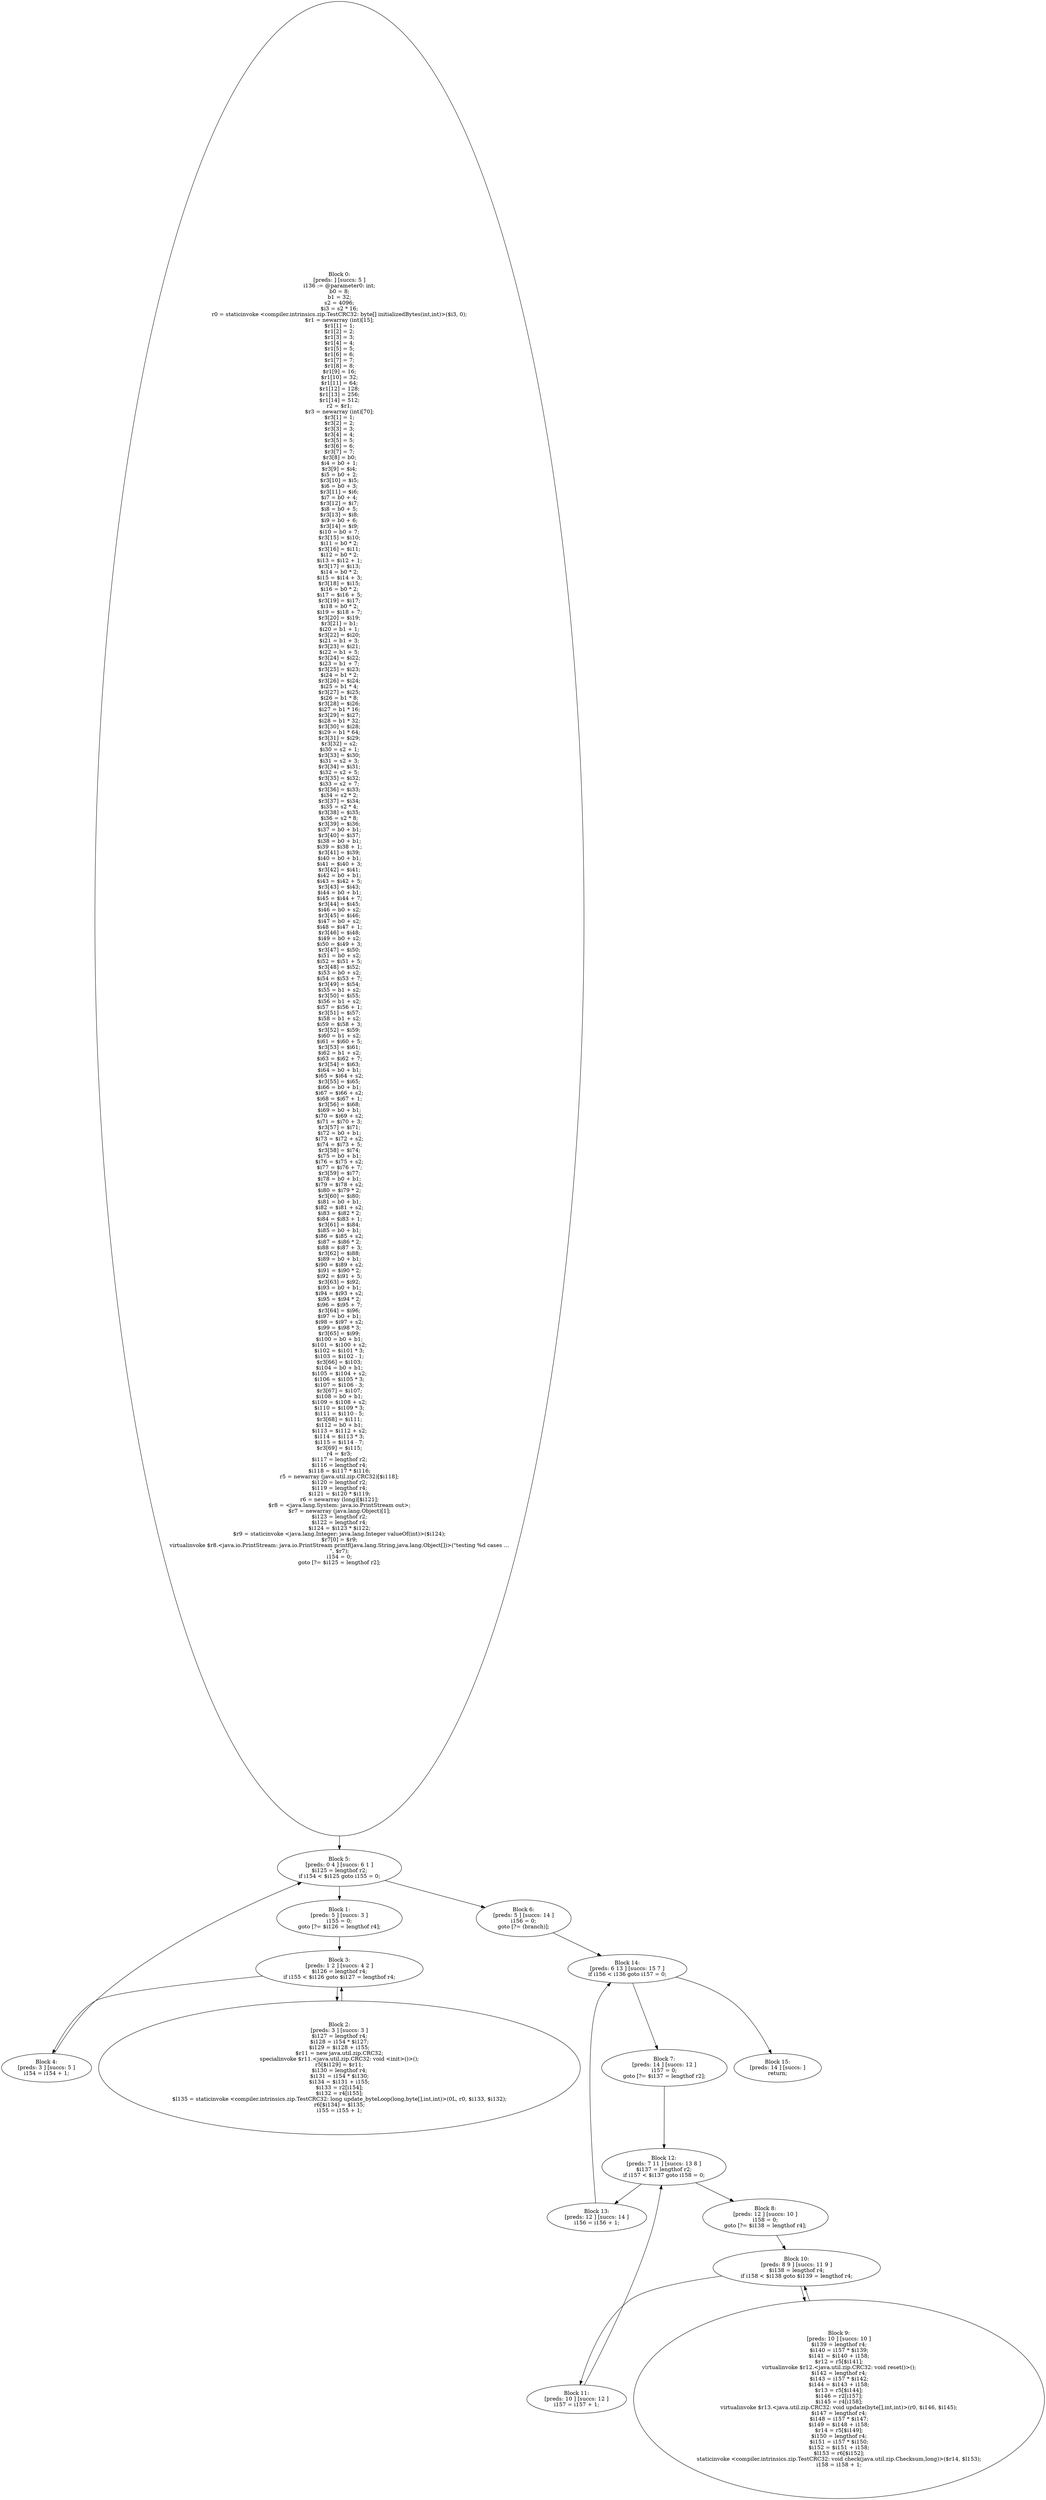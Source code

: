 digraph "unitGraph" {
    "Block 0:
[preds: ] [succs: 5 ]
i136 := @parameter0: int;
b0 = 8;
b1 = 32;
s2 = 4096;
$i3 = s2 * 16;
r0 = staticinvoke <compiler.intrinsics.zip.TestCRC32: byte[] initializedBytes(int,int)>($i3, 0);
$r1 = newarray (int)[15];
$r1[1] = 1;
$r1[2] = 2;
$r1[3] = 3;
$r1[4] = 4;
$r1[5] = 5;
$r1[6] = 6;
$r1[7] = 7;
$r1[8] = 8;
$r1[9] = 16;
$r1[10] = 32;
$r1[11] = 64;
$r1[12] = 128;
$r1[13] = 256;
$r1[14] = 512;
r2 = $r1;
$r3 = newarray (int)[70];
$r3[1] = 1;
$r3[2] = 2;
$r3[3] = 3;
$r3[4] = 4;
$r3[5] = 5;
$r3[6] = 6;
$r3[7] = 7;
$r3[8] = b0;
$i4 = b0 + 1;
$r3[9] = $i4;
$i5 = b0 + 2;
$r3[10] = $i5;
$i6 = b0 + 3;
$r3[11] = $i6;
$i7 = b0 + 4;
$r3[12] = $i7;
$i8 = b0 + 5;
$r3[13] = $i8;
$i9 = b0 + 6;
$r3[14] = $i9;
$i10 = b0 + 7;
$r3[15] = $i10;
$i11 = b0 * 2;
$r3[16] = $i11;
$i12 = b0 * 2;
$i13 = $i12 + 1;
$r3[17] = $i13;
$i14 = b0 * 2;
$i15 = $i14 + 3;
$r3[18] = $i15;
$i16 = b0 * 2;
$i17 = $i16 + 5;
$r3[19] = $i17;
$i18 = b0 * 2;
$i19 = $i18 + 7;
$r3[20] = $i19;
$r3[21] = b1;
$i20 = b1 + 1;
$r3[22] = $i20;
$i21 = b1 + 3;
$r3[23] = $i21;
$i22 = b1 + 5;
$r3[24] = $i22;
$i23 = b1 + 7;
$r3[25] = $i23;
$i24 = b1 * 2;
$r3[26] = $i24;
$i25 = b1 * 4;
$r3[27] = $i25;
$i26 = b1 * 8;
$r3[28] = $i26;
$i27 = b1 * 16;
$r3[29] = $i27;
$i28 = b1 * 32;
$r3[30] = $i28;
$i29 = b1 * 64;
$r3[31] = $i29;
$r3[32] = s2;
$i30 = s2 + 1;
$r3[33] = $i30;
$i31 = s2 + 3;
$r3[34] = $i31;
$i32 = s2 + 5;
$r3[35] = $i32;
$i33 = s2 + 7;
$r3[36] = $i33;
$i34 = s2 * 2;
$r3[37] = $i34;
$i35 = s2 * 4;
$r3[38] = $i35;
$i36 = s2 * 8;
$r3[39] = $i36;
$i37 = b0 + b1;
$r3[40] = $i37;
$i38 = b0 + b1;
$i39 = $i38 + 1;
$r3[41] = $i39;
$i40 = b0 + b1;
$i41 = $i40 + 3;
$r3[42] = $i41;
$i42 = b0 + b1;
$i43 = $i42 + 5;
$r3[43] = $i43;
$i44 = b0 + b1;
$i45 = $i44 + 7;
$r3[44] = $i45;
$i46 = b0 + s2;
$r3[45] = $i46;
$i47 = b0 + s2;
$i48 = $i47 + 1;
$r3[46] = $i48;
$i49 = b0 + s2;
$i50 = $i49 + 3;
$r3[47] = $i50;
$i51 = b0 + s2;
$i52 = $i51 + 5;
$r3[48] = $i52;
$i53 = b0 + s2;
$i54 = $i53 + 7;
$r3[49] = $i54;
$i55 = b1 + s2;
$r3[50] = $i55;
$i56 = b1 + s2;
$i57 = $i56 + 1;
$r3[51] = $i57;
$i58 = b1 + s2;
$i59 = $i58 + 3;
$r3[52] = $i59;
$i60 = b1 + s2;
$i61 = $i60 + 5;
$r3[53] = $i61;
$i62 = b1 + s2;
$i63 = $i62 + 7;
$r3[54] = $i63;
$i64 = b0 + b1;
$i65 = $i64 + s2;
$r3[55] = $i65;
$i66 = b0 + b1;
$i67 = $i66 + s2;
$i68 = $i67 + 1;
$r3[56] = $i68;
$i69 = b0 + b1;
$i70 = $i69 + s2;
$i71 = $i70 + 3;
$r3[57] = $i71;
$i72 = b0 + b1;
$i73 = $i72 + s2;
$i74 = $i73 + 5;
$r3[58] = $i74;
$i75 = b0 + b1;
$i76 = $i75 + s2;
$i77 = $i76 + 7;
$r3[59] = $i77;
$i78 = b0 + b1;
$i79 = $i78 + s2;
$i80 = $i79 * 2;
$r3[60] = $i80;
$i81 = b0 + b1;
$i82 = $i81 + s2;
$i83 = $i82 * 2;
$i84 = $i83 + 1;
$r3[61] = $i84;
$i85 = b0 + b1;
$i86 = $i85 + s2;
$i87 = $i86 * 2;
$i88 = $i87 + 3;
$r3[62] = $i88;
$i89 = b0 + b1;
$i90 = $i89 + s2;
$i91 = $i90 * 2;
$i92 = $i91 + 5;
$r3[63] = $i92;
$i93 = b0 + b1;
$i94 = $i93 + s2;
$i95 = $i94 * 2;
$i96 = $i95 + 7;
$r3[64] = $i96;
$i97 = b0 + b1;
$i98 = $i97 + s2;
$i99 = $i98 * 3;
$r3[65] = $i99;
$i100 = b0 + b1;
$i101 = $i100 + s2;
$i102 = $i101 * 3;
$i103 = $i102 - 1;
$r3[66] = $i103;
$i104 = b0 + b1;
$i105 = $i104 + s2;
$i106 = $i105 * 3;
$i107 = $i106 - 3;
$r3[67] = $i107;
$i108 = b0 + b1;
$i109 = $i108 + s2;
$i110 = $i109 * 3;
$i111 = $i110 - 5;
$r3[68] = $i111;
$i112 = b0 + b1;
$i113 = $i112 + s2;
$i114 = $i113 * 3;
$i115 = $i114 - 7;
$r3[69] = $i115;
r4 = $r3;
$i117 = lengthof r2;
$i116 = lengthof r4;
$i118 = $i117 * $i116;
r5 = newarray (java.util.zip.CRC32)[$i118];
$i120 = lengthof r2;
$i119 = lengthof r4;
$i121 = $i120 * $i119;
r6 = newarray (long)[$i121];
$r8 = <java.lang.System: java.io.PrintStream out>;
$r7 = newarray (java.lang.Object)[1];
$i123 = lengthof r2;
$i122 = lengthof r4;
$i124 = $i123 * $i122;
$r9 = staticinvoke <java.lang.Integer: java.lang.Integer valueOf(int)>($i124);
$r7[0] = $r9;
virtualinvoke $r8.<java.io.PrintStream: java.io.PrintStream printf(java.lang.String,java.lang.Object[])>(\"testing %d cases ...\n\", $r7);
i154 = 0;
goto [?= $i125 = lengthof r2];
"
    "Block 1:
[preds: 5 ] [succs: 3 ]
i155 = 0;
goto [?= $i126 = lengthof r4];
"
    "Block 2:
[preds: 3 ] [succs: 3 ]
$i127 = lengthof r4;
$i128 = i154 * $i127;
$i129 = $i128 + i155;
$r11 = new java.util.zip.CRC32;
specialinvoke $r11.<java.util.zip.CRC32: void <init>()>();
r5[$i129] = $r11;
$i130 = lengthof r4;
$i131 = i154 * $i130;
$i134 = $i131 + i155;
$i133 = r2[i154];
$i132 = r4[i155];
$l135 = staticinvoke <compiler.intrinsics.zip.TestCRC32: long update_byteLoop(long,byte[],int,int)>(0L, r0, $i133, $i132);
r6[$i134] = $l135;
i155 = i155 + 1;
"
    "Block 3:
[preds: 1 2 ] [succs: 4 2 ]
$i126 = lengthof r4;
if i155 < $i126 goto $i127 = lengthof r4;
"
    "Block 4:
[preds: 3 ] [succs: 5 ]
i154 = i154 + 1;
"
    "Block 5:
[preds: 0 4 ] [succs: 6 1 ]
$i125 = lengthof r2;
if i154 < $i125 goto i155 = 0;
"
    "Block 6:
[preds: 5 ] [succs: 14 ]
i156 = 0;
goto [?= (branch)];
"
    "Block 7:
[preds: 14 ] [succs: 12 ]
i157 = 0;
goto [?= $i137 = lengthof r2];
"
    "Block 8:
[preds: 12 ] [succs: 10 ]
i158 = 0;
goto [?= $i138 = lengthof r4];
"
    "Block 9:
[preds: 10 ] [succs: 10 ]
$i139 = lengthof r4;
$i140 = i157 * $i139;
$i141 = $i140 + i158;
$r12 = r5[$i141];
virtualinvoke $r12.<java.util.zip.CRC32: void reset()>();
$i142 = lengthof r4;
$i143 = i157 * $i142;
$i144 = $i143 + i158;
$r13 = r5[$i144];
$i146 = r2[i157];
$i145 = r4[i158];
virtualinvoke $r13.<java.util.zip.CRC32: void update(byte[],int,int)>(r0, $i146, $i145);
$i147 = lengthof r4;
$i148 = i157 * $i147;
$i149 = $i148 + i158;
$r14 = r5[$i149];
$i150 = lengthof r4;
$i151 = i157 * $i150;
$i152 = $i151 + i158;
$l153 = r6[$i152];
staticinvoke <compiler.intrinsics.zip.TestCRC32: void check(java.util.zip.Checksum,long)>($r14, $l153);
i158 = i158 + 1;
"
    "Block 10:
[preds: 8 9 ] [succs: 11 9 ]
$i138 = lengthof r4;
if i158 < $i138 goto $i139 = lengthof r4;
"
    "Block 11:
[preds: 10 ] [succs: 12 ]
i157 = i157 + 1;
"
    "Block 12:
[preds: 7 11 ] [succs: 13 8 ]
$i137 = lengthof r2;
if i157 < $i137 goto i158 = 0;
"
    "Block 13:
[preds: 12 ] [succs: 14 ]
i156 = i156 + 1;
"
    "Block 14:
[preds: 6 13 ] [succs: 15 7 ]
if i156 < i136 goto i157 = 0;
"
    "Block 15:
[preds: 14 ] [succs: ]
return;
"
    "Block 0:
[preds: ] [succs: 5 ]
i136 := @parameter0: int;
b0 = 8;
b1 = 32;
s2 = 4096;
$i3 = s2 * 16;
r0 = staticinvoke <compiler.intrinsics.zip.TestCRC32: byte[] initializedBytes(int,int)>($i3, 0);
$r1 = newarray (int)[15];
$r1[1] = 1;
$r1[2] = 2;
$r1[3] = 3;
$r1[4] = 4;
$r1[5] = 5;
$r1[6] = 6;
$r1[7] = 7;
$r1[8] = 8;
$r1[9] = 16;
$r1[10] = 32;
$r1[11] = 64;
$r1[12] = 128;
$r1[13] = 256;
$r1[14] = 512;
r2 = $r1;
$r3 = newarray (int)[70];
$r3[1] = 1;
$r3[2] = 2;
$r3[3] = 3;
$r3[4] = 4;
$r3[5] = 5;
$r3[6] = 6;
$r3[7] = 7;
$r3[8] = b0;
$i4 = b0 + 1;
$r3[9] = $i4;
$i5 = b0 + 2;
$r3[10] = $i5;
$i6 = b0 + 3;
$r3[11] = $i6;
$i7 = b0 + 4;
$r3[12] = $i7;
$i8 = b0 + 5;
$r3[13] = $i8;
$i9 = b0 + 6;
$r3[14] = $i9;
$i10 = b0 + 7;
$r3[15] = $i10;
$i11 = b0 * 2;
$r3[16] = $i11;
$i12 = b0 * 2;
$i13 = $i12 + 1;
$r3[17] = $i13;
$i14 = b0 * 2;
$i15 = $i14 + 3;
$r3[18] = $i15;
$i16 = b0 * 2;
$i17 = $i16 + 5;
$r3[19] = $i17;
$i18 = b0 * 2;
$i19 = $i18 + 7;
$r3[20] = $i19;
$r3[21] = b1;
$i20 = b1 + 1;
$r3[22] = $i20;
$i21 = b1 + 3;
$r3[23] = $i21;
$i22 = b1 + 5;
$r3[24] = $i22;
$i23 = b1 + 7;
$r3[25] = $i23;
$i24 = b1 * 2;
$r3[26] = $i24;
$i25 = b1 * 4;
$r3[27] = $i25;
$i26 = b1 * 8;
$r3[28] = $i26;
$i27 = b1 * 16;
$r3[29] = $i27;
$i28 = b1 * 32;
$r3[30] = $i28;
$i29 = b1 * 64;
$r3[31] = $i29;
$r3[32] = s2;
$i30 = s2 + 1;
$r3[33] = $i30;
$i31 = s2 + 3;
$r3[34] = $i31;
$i32 = s2 + 5;
$r3[35] = $i32;
$i33 = s2 + 7;
$r3[36] = $i33;
$i34 = s2 * 2;
$r3[37] = $i34;
$i35 = s2 * 4;
$r3[38] = $i35;
$i36 = s2 * 8;
$r3[39] = $i36;
$i37 = b0 + b1;
$r3[40] = $i37;
$i38 = b0 + b1;
$i39 = $i38 + 1;
$r3[41] = $i39;
$i40 = b0 + b1;
$i41 = $i40 + 3;
$r3[42] = $i41;
$i42 = b0 + b1;
$i43 = $i42 + 5;
$r3[43] = $i43;
$i44 = b0 + b1;
$i45 = $i44 + 7;
$r3[44] = $i45;
$i46 = b0 + s2;
$r3[45] = $i46;
$i47 = b0 + s2;
$i48 = $i47 + 1;
$r3[46] = $i48;
$i49 = b0 + s2;
$i50 = $i49 + 3;
$r3[47] = $i50;
$i51 = b0 + s2;
$i52 = $i51 + 5;
$r3[48] = $i52;
$i53 = b0 + s2;
$i54 = $i53 + 7;
$r3[49] = $i54;
$i55 = b1 + s2;
$r3[50] = $i55;
$i56 = b1 + s2;
$i57 = $i56 + 1;
$r3[51] = $i57;
$i58 = b1 + s2;
$i59 = $i58 + 3;
$r3[52] = $i59;
$i60 = b1 + s2;
$i61 = $i60 + 5;
$r3[53] = $i61;
$i62 = b1 + s2;
$i63 = $i62 + 7;
$r3[54] = $i63;
$i64 = b0 + b1;
$i65 = $i64 + s2;
$r3[55] = $i65;
$i66 = b0 + b1;
$i67 = $i66 + s2;
$i68 = $i67 + 1;
$r3[56] = $i68;
$i69 = b0 + b1;
$i70 = $i69 + s2;
$i71 = $i70 + 3;
$r3[57] = $i71;
$i72 = b0 + b1;
$i73 = $i72 + s2;
$i74 = $i73 + 5;
$r3[58] = $i74;
$i75 = b0 + b1;
$i76 = $i75 + s2;
$i77 = $i76 + 7;
$r3[59] = $i77;
$i78 = b0 + b1;
$i79 = $i78 + s2;
$i80 = $i79 * 2;
$r3[60] = $i80;
$i81 = b0 + b1;
$i82 = $i81 + s2;
$i83 = $i82 * 2;
$i84 = $i83 + 1;
$r3[61] = $i84;
$i85 = b0 + b1;
$i86 = $i85 + s2;
$i87 = $i86 * 2;
$i88 = $i87 + 3;
$r3[62] = $i88;
$i89 = b0 + b1;
$i90 = $i89 + s2;
$i91 = $i90 * 2;
$i92 = $i91 + 5;
$r3[63] = $i92;
$i93 = b0 + b1;
$i94 = $i93 + s2;
$i95 = $i94 * 2;
$i96 = $i95 + 7;
$r3[64] = $i96;
$i97 = b0 + b1;
$i98 = $i97 + s2;
$i99 = $i98 * 3;
$r3[65] = $i99;
$i100 = b0 + b1;
$i101 = $i100 + s2;
$i102 = $i101 * 3;
$i103 = $i102 - 1;
$r3[66] = $i103;
$i104 = b0 + b1;
$i105 = $i104 + s2;
$i106 = $i105 * 3;
$i107 = $i106 - 3;
$r3[67] = $i107;
$i108 = b0 + b1;
$i109 = $i108 + s2;
$i110 = $i109 * 3;
$i111 = $i110 - 5;
$r3[68] = $i111;
$i112 = b0 + b1;
$i113 = $i112 + s2;
$i114 = $i113 * 3;
$i115 = $i114 - 7;
$r3[69] = $i115;
r4 = $r3;
$i117 = lengthof r2;
$i116 = lengthof r4;
$i118 = $i117 * $i116;
r5 = newarray (java.util.zip.CRC32)[$i118];
$i120 = lengthof r2;
$i119 = lengthof r4;
$i121 = $i120 * $i119;
r6 = newarray (long)[$i121];
$r8 = <java.lang.System: java.io.PrintStream out>;
$r7 = newarray (java.lang.Object)[1];
$i123 = lengthof r2;
$i122 = lengthof r4;
$i124 = $i123 * $i122;
$r9 = staticinvoke <java.lang.Integer: java.lang.Integer valueOf(int)>($i124);
$r7[0] = $r9;
virtualinvoke $r8.<java.io.PrintStream: java.io.PrintStream printf(java.lang.String,java.lang.Object[])>(\"testing %d cases ...\n\", $r7);
i154 = 0;
goto [?= $i125 = lengthof r2];
"->"Block 5:
[preds: 0 4 ] [succs: 6 1 ]
$i125 = lengthof r2;
if i154 < $i125 goto i155 = 0;
";
    "Block 1:
[preds: 5 ] [succs: 3 ]
i155 = 0;
goto [?= $i126 = lengthof r4];
"->"Block 3:
[preds: 1 2 ] [succs: 4 2 ]
$i126 = lengthof r4;
if i155 < $i126 goto $i127 = lengthof r4;
";
    "Block 2:
[preds: 3 ] [succs: 3 ]
$i127 = lengthof r4;
$i128 = i154 * $i127;
$i129 = $i128 + i155;
$r11 = new java.util.zip.CRC32;
specialinvoke $r11.<java.util.zip.CRC32: void <init>()>();
r5[$i129] = $r11;
$i130 = lengthof r4;
$i131 = i154 * $i130;
$i134 = $i131 + i155;
$i133 = r2[i154];
$i132 = r4[i155];
$l135 = staticinvoke <compiler.intrinsics.zip.TestCRC32: long update_byteLoop(long,byte[],int,int)>(0L, r0, $i133, $i132);
r6[$i134] = $l135;
i155 = i155 + 1;
"->"Block 3:
[preds: 1 2 ] [succs: 4 2 ]
$i126 = lengthof r4;
if i155 < $i126 goto $i127 = lengthof r4;
";
    "Block 3:
[preds: 1 2 ] [succs: 4 2 ]
$i126 = lengthof r4;
if i155 < $i126 goto $i127 = lengthof r4;
"->"Block 4:
[preds: 3 ] [succs: 5 ]
i154 = i154 + 1;
";
    "Block 3:
[preds: 1 2 ] [succs: 4 2 ]
$i126 = lengthof r4;
if i155 < $i126 goto $i127 = lengthof r4;
"->"Block 2:
[preds: 3 ] [succs: 3 ]
$i127 = lengthof r4;
$i128 = i154 * $i127;
$i129 = $i128 + i155;
$r11 = new java.util.zip.CRC32;
specialinvoke $r11.<java.util.zip.CRC32: void <init>()>();
r5[$i129] = $r11;
$i130 = lengthof r4;
$i131 = i154 * $i130;
$i134 = $i131 + i155;
$i133 = r2[i154];
$i132 = r4[i155];
$l135 = staticinvoke <compiler.intrinsics.zip.TestCRC32: long update_byteLoop(long,byte[],int,int)>(0L, r0, $i133, $i132);
r6[$i134] = $l135;
i155 = i155 + 1;
";
    "Block 4:
[preds: 3 ] [succs: 5 ]
i154 = i154 + 1;
"->"Block 5:
[preds: 0 4 ] [succs: 6 1 ]
$i125 = lengthof r2;
if i154 < $i125 goto i155 = 0;
";
    "Block 5:
[preds: 0 4 ] [succs: 6 1 ]
$i125 = lengthof r2;
if i154 < $i125 goto i155 = 0;
"->"Block 6:
[preds: 5 ] [succs: 14 ]
i156 = 0;
goto [?= (branch)];
";
    "Block 5:
[preds: 0 4 ] [succs: 6 1 ]
$i125 = lengthof r2;
if i154 < $i125 goto i155 = 0;
"->"Block 1:
[preds: 5 ] [succs: 3 ]
i155 = 0;
goto [?= $i126 = lengthof r4];
";
    "Block 6:
[preds: 5 ] [succs: 14 ]
i156 = 0;
goto [?= (branch)];
"->"Block 14:
[preds: 6 13 ] [succs: 15 7 ]
if i156 < i136 goto i157 = 0;
";
    "Block 7:
[preds: 14 ] [succs: 12 ]
i157 = 0;
goto [?= $i137 = lengthof r2];
"->"Block 12:
[preds: 7 11 ] [succs: 13 8 ]
$i137 = lengthof r2;
if i157 < $i137 goto i158 = 0;
";
    "Block 8:
[preds: 12 ] [succs: 10 ]
i158 = 0;
goto [?= $i138 = lengthof r4];
"->"Block 10:
[preds: 8 9 ] [succs: 11 9 ]
$i138 = lengthof r4;
if i158 < $i138 goto $i139 = lengthof r4;
";
    "Block 9:
[preds: 10 ] [succs: 10 ]
$i139 = lengthof r4;
$i140 = i157 * $i139;
$i141 = $i140 + i158;
$r12 = r5[$i141];
virtualinvoke $r12.<java.util.zip.CRC32: void reset()>();
$i142 = lengthof r4;
$i143 = i157 * $i142;
$i144 = $i143 + i158;
$r13 = r5[$i144];
$i146 = r2[i157];
$i145 = r4[i158];
virtualinvoke $r13.<java.util.zip.CRC32: void update(byte[],int,int)>(r0, $i146, $i145);
$i147 = lengthof r4;
$i148 = i157 * $i147;
$i149 = $i148 + i158;
$r14 = r5[$i149];
$i150 = lengthof r4;
$i151 = i157 * $i150;
$i152 = $i151 + i158;
$l153 = r6[$i152];
staticinvoke <compiler.intrinsics.zip.TestCRC32: void check(java.util.zip.Checksum,long)>($r14, $l153);
i158 = i158 + 1;
"->"Block 10:
[preds: 8 9 ] [succs: 11 9 ]
$i138 = lengthof r4;
if i158 < $i138 goto $i139 = lengthof r4;
";
    "Block 10:
[preds: 8 9 ] [succs: 11 9 ]
$i138 = lengthof r4;
if i158 < $i138 goto $i139 = lengthof r4;
"->"Block 11:
[preds: 10 ] [succs: 12 ]
i157 = i157 + 1;
";
    "Block 10:
[preds: 8 9 ] [succs: 11 9 ]
$i138 = lengthof r4;
if i158 < $i138 goto $i139 = lengthof r4;
"->"Block 9:
[preds: 10 ] [succs: 10 ]
$i139 = lengthof r4;
$i140 = i157 * $i139;
$i141 = $i140 + i158;
$r12 = r5[$i141];
virtualinvoke $r12.<java.util.zip.CRC32: void reset()>();
$i142 = lengthof r4;
$i143 = i157 * $i142;
$i144 = $i143 + i158;
$r13 = r5[$i144];
$i146 = r2[i157];
$i145 = r4[i158];
virtualinvoke $r13.<java.util.zip.CRC32: void update(byte[],int,int)>(r0, $i146, $i145);
$i147 = lengthof r4;
$i148 = i157 * $i147;
$i149 = $i148 + i158;
$r14 = r5[$i149];
$i150 = lengthof r4;
$i151 = i157 * $i150;
$i152 = $i151 + i158;
$l153 = r6[$i152];
staticinvoke <compiler.intrinsics.zip.TestCRC32: void check(java.util.zip.Checksum,long)>($r14, $l153);
i158 = i158 + 1;
";
    "Block 11:
[preds: 10 ] [succs: 12 ]
i157 = i157 + 1;
"->"Block 12:
[preds: 7 11 ] [succs: 13 8 ]
$i137 = lengthof r2;
if i157 < $i137 goto i158 = 0;
";
    "Block 12:
[preds: 7 11 ] [succs: 13 8 ]
$i137 = lengthof r2;
if i157 < $i137 goto i158 = 0;
"->"Block 13:
[preds: 12 ] [succs: 14 ]
i156 = i156 + 1;
";
    "Block 12:
[preds: 7 11 ] [succs: 13 8 ]
$i137 = lengthof r2;
if i157 < $i137 goto i158 = 0;
"->"Block 8:
[preds: 12 ] [succs: 10 ]
i158 = 0;
goto [?= $i138 = lengthof r4];
";
    "Block 13:
[preds: 12 ] [succs: 14 ]
i156 = i156 + 1;
"->"Block 14:
[preds: 6 13 ] [succs: 15 7 ]
if i156 < i136 goto i157 = 0;
";
    "Block 14:
[preds: 6 13 ] [succs: 15 7 ]
if i156 < i136 goto i157 = 0;
"->"Block 15:
[preds: 14 ] [succs: ]
return;
";
    "Block 14:
[preds: 6 13 ] [succs: 15 7 ]
if i156 < i136 goto i157 = 0;
"->"Block 7:
[preds: 14 ] [succs: 12 ]
i157 = 0;
goto [?= $i137 = lengthof r2];
";
}
